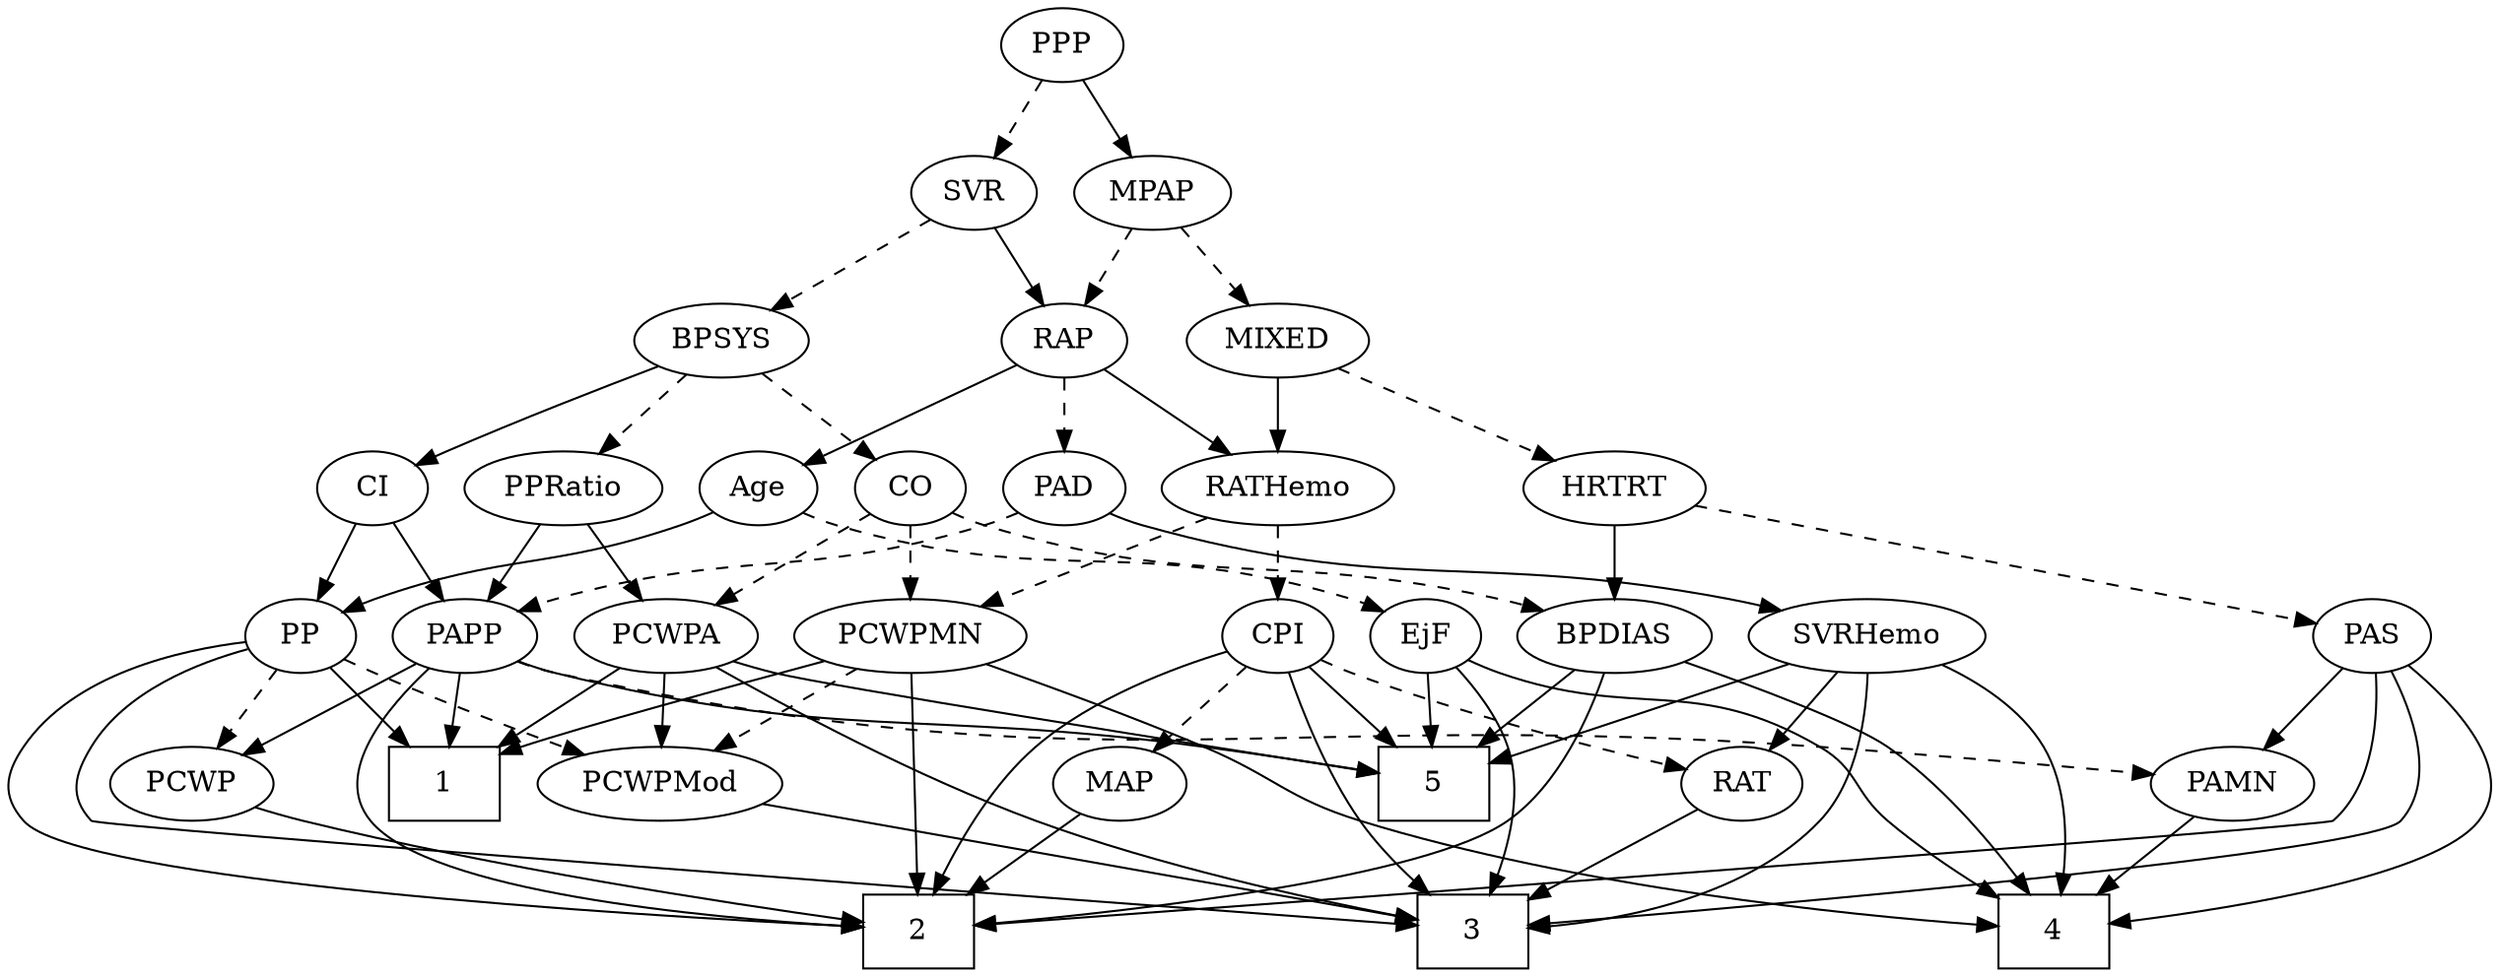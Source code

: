 strict digraph {
	graph [bb="0,0,1169.5,468"];
	node [label="\N"];
	1	[height=0.5,
		pos="202.43,90",
		shape=box,
		width=0.75];
	2	[height=0.5,
		pos="428.43,18",
		shape=box,
		width=0.75];
	3	[height=0.5,
		pos="685.43,18",
		shape=box,
		width=0.75];
	4	[height=0.5,
		pos="964.43,18",
		shape=box,
		width=0.75];
	5	[height=0.5,
		pos="666.43,90",
		shape=box,
		width=0.75];
	Age	[height=0.5,
		pos="344.43,234",
		width=0.75];
	EjF	[height=0.5,
		pos="658.43,162",
		width=0.75];
	Age -> EjF	[pos="e,637.9,173.96 364.95,222.04 369.91,219.75 375.27,217.56 380.43,216 484.49,184.44 518.37,211.56 622.43,180 624.36,179.41 626.32,\
178.74 628.28,178",
		style=dashed];
	PP	[height=0.5,
		pos="138.43,162",
		width=0.75];
	Age -> PP	[pos="e,159.48,173.71 323.37,222.29 318.53,220.04 313.36,217.81 308.43,216 250.54,194.75 232.32,201.25 174.43,180 172.58,179.32 170.69,\
178.58 168.8,177.81",
		style=solid];
	EjF -> 3	[pos="e,693.97,36.154 674.73,147.07 684.83,137.3 696.9,123.3 702.43,108 709.77,87.651 704.32,63.479 697.7,45.465",
		style=solid];
	EjF -> 4	[pos="e,937.35,34.375 679.05,150.34 684,148.04 689.33,145.77 694.43,144 761.65,120.67 788.95,143.84 850.43,108 869.18,97.068 866.88,86.051 \
883.43,72 897.32,60.198 913.99,48.881 928.58,39.757",
		style=solid];
	EjF -> 5	[pos="e,664.47,108.1 660.4,143.7 661.28,135.98 662.34,126.71 663.33,118.11",
		style=solid];
	RAP	[height=0.5,
		pos="490.43,306",
		width=0.77632];
	RAP -> Age	[pos="e,365.96,245.32 468.57,294.52 443.8,282.65 403.26,263.21 375.28,249.79",
		style=solid];
	PAD	[height=0.5,
		pos="490.43,234",
		width=0.79437];
	RAP -> PAD	[pos="e,490.43,252.1 490.43,287.7 490.43,279.98 490.43,270.71 490.43,262.11",
		style=dashed];
	RATHemo	[height=0.5,
		pos="586.43,234",
		width=1.3721];
	RAP -> RATHemo	[pos="e,565.44,250.3 508.48,291.83 522.14,281.88 541.18,267.99 557.02,256.44",
		style=solid];
	MIXED	[height=0.5,
		pos="586.43,306",
		width=1.1193];
	MIXED -> RATHemo	[pos="e,586.43,252.1 586.43,287.7 586.43,279.98 586.43,270.71 586.43,262.11",
		style=solid];
	HRTRT	[height=0.5,
		pos="745.43,234",
		width=1.1013];
	MIXED -> HRTRT	[pos="e,718.05,247.05 614.12,292.81 640.34,281.26 679.88,263.86 708.71,251.16",
		style=dashed];
	MPAP	[height=0.5,
		pos="530.43,378",
		width=0.97491];
	MPAP -> RAP	[pos="e,499.84,323.47 520.95,360.41 516.16,352.04 510.26,341.71 504.92,332.37",
		style=dashed];
	MPAP -> MIXED	[pos="e,573.38,323.31 543.13,361.12 550.19,352.29 559.12,341.13 567.03,331.24",
		style=dashed];
	BPSYS	[height=0.5,
		pos="333.43,306",
		width=1.0471];
	CO	[height=0.5,
		pos="416.43,234",
		width=0.75];
	BPSYS -> CO	[pos="e,400.41,248.5 351.44,289.81 363.52,279.62 379.56,266.09 392.68,255.02",
		style=dashed];
	PPRatio	[height=0.5,
		pos="259.43,234",
		width=1.1013];
	BPSYS -> PPRatio	[pos="e,275.8,250.49 317,289.46 307.04,280.04 294.16,267.85 283.1,257.4",
		style=dashed];
	CI	[height=0.5,
		pos="174.43,234",
		width=0.75];
	BPSYS -> CI	[pos="e,195.69,245.19 305.95,293.48 280.94,282.92 243.06,266.73 210.43,252 208.63,251.19 206.79,250.35 204.93,249.49",
		style=solid];
	SVRHemo	[height=0.5,
		pos="855.43,162",
		width=1.3902];
	PAD -> SVRHemo	[pos="e,818.81,174.45 512.13,222.01 517.36,219.72 523,217.54 528.43,216 644.02,183.12 678.81,204.7 796.43,180 800.53,179.14 804.77,178.14 \
809.01,177.06",
		style=solid];
	PAPP	[height=0.5,
		pos="215.43,162",
		width=0.88464];
	PAD -> PAPP	[pos="e,239.22,174.13 468.67,222.19 463.44,219.9 457.81,217.67 452.43,216 367.41,189.64 340.68,205.56 255.43,180 253.17,179.32 250.87,\
178.56 248.57,177.74",
		style=dashed];
	PCWPA	[height=0.5,
		pos="306.43,162",
		width=1.1555];
	CO -> PCWPA	[pos="e,328.78,177.22 397.26,220.81 380.72,210.28 356.5,194.87 337.24,182.61",
		style=dashed];
	PCWPMN	[height=0.5,
		pos="416.43,162",
		width=1.3902];
	CO -> PCWPMN	[pos="e,416.43,180.1 416.43,215.7 416.43,207.98 416.43,198.71 416.43,190.11",
		style=dashed];
	BPDIAS	[height=0.5,
		pos="745.43,162",
		width=1.1735];
	CO -> BPDIAS	[pos="e,714.39,174.3 436.95,222.04 441.91,219.75 447.27,217.56 452.43,216 556.49,184.44 588.67,205.29 694.43,180 697.8,179.19 701.26,178.26 \
704.72,177.26",
		style=dashed];
	PAS	[height=0.5,
		pos="1111.4,162",
		width=0.75];
	PAS -> 2	[pos="e,455.62,21.117 1113.2,143.97 1114.4,123.54 1112.7,89.816 1092.4,72 1090.9,70.695 605.87,32.821 465.85,21.913",
		style=solid];
	PAS -> 3	[pos="e,712.63,21.283 1120.7,145.04 1130.8,125.39 1143.3,92.129 1125.4,72 1112.1,56.938 826.41,31.075 722.66,22.143",
		style=solid];
	PAS -> 4	[pos="e,991.6,22.179 1128.7,147.98 1150.5,130.05 1182.7,97.115 1163.4,72 1143.9,46.54 1053.8,30.715 1001.8,23.539",
		style=solid];
	PAMN	[height=0.5,
		pos="1047.4,90",
		width=1.011];
	PAS -> PAMN	[pos="e,1061.9,106.8 1097.9,146.15 1089.4,136.94 1078.4,124.91 1068.8,114.43",
		style=solid];
	PAMN -> 4	[pos="e,984.63,36.04 1029.8,74.155 1019,65.003 1004.8,53.061 992.45,42.631",
		style=solid];
	CPI	[height=0.5,
		pos="586.43,162",
		width=0.75];
	RATHemo -> CPI	[pos="e,586.43,180.1 586.43,215.7 586.43,207.98 586.43,198.71 586.43,190.11",
		style=dashed];
	RATHemo -> PCWPMN	[pos="e,448.12,176.05 554.85,220 527.38,208.69 487.4,192.23 457.46,179.9",
		style=dashed];
	CPI -> 2	[pos="e,455.52,32.019 576.52,145.1 564.13,126.11 541.48,94.116 516.43,72 500.86,58.257 481.25,46.051 464.49,36.827",
		style=solid];
	CPI -> 3	[pos="e,664.38,36.156 592.65,144.3 600.05,125.66 613.53,95.094 630.43,72 638.01,61.632 647.73,51.521 656.88,42.957",
		style=solid];
	CPI -> 5	[pos="e,646.97,108.02 602.23,147.17 612.76,137.95 626.88,125.6 639.2,114.82",
		style=solid];
	RAT	[height=0.5,
		pos="814.43,90",
		width=0.75827];
	CPI -> RAT	[pos="e,788.83,96.586 607.49,150.32 612.33,148.07 617.5,145.83 622.43,144 675.85,124.18 740.04,107.92 779.01,98.844",
		style=dashed];
	MAP	[height=0.5,
		pos="476.43,90",
		width=0.84854];
	CPI -> MAP	[pos="e,496.48,103.76 567.26,148.81 550.08,137.87 524.62,121.67 505.02,109.2",
		style=dashed];
	RAT -> 3	[pos="e,712.5,33.692 793.98,77.908 774.54,67.358 744.87,51.256 721.46,38.551",
		style=solid];
	SVR	[height=0.5,
		pos="449.43,378",
		width=0.77632];
	SVR -> RAP	[pos="e,480.97,323.15 458.93,360.76 463.95,352.19 470.22,341.49 475.84,331.9",
		style=solid];
	SVR -> BPSYS	[pos="e,355.98,320.61 429.75,365.13 411.95,354.39 385.45,338.4 364.75,325.9",
		style=dashed];
	PCWPMod	[height=0.5,
		pos="299.43,90",
		width=1.4443];
	PCWPMod -> 3	[pos="e,658.02,23.971 344.46,80.833 421.42,66.877 576.82,38.696 648.12,25.764",
		style=solid];
	PCWPA -> 1	[pos="e,227.99,108.2 284.88,146.5 270.92,137.1 252.45,124.67 236.52,113.95",
		style=solid];
	PCWPA -> 3	[pos="e,658.22,21.302 324.02,145.57 347.84,125.53 392.43,90.861 436.43,72 507.72,41.433 598.3,27.867 648.21,22.358",
		style=solid];
	PCWPA -> 5	[pos="e,639.27,94.246 337.49,149.81 344.02,147.7 350.91,145.64 357.43,144 454.09,119.75 570.56,103.07 629.04,95.546",
		style=solid];
	PCWPA -> PCWPMod	[pos="e,301.14,108.1 304.69,143.7 303.92,135.98 303,126.71 302.14,118.11",
		style=solid];
	PCWPMN -> 1	[pos="e,229.76,104.43 378.61,150.07 335.85,137.67 269.09,118.16 239.26,107.88",
		style=solid];
	PCWPMN -> 2	[pos="e,426.97,36.189 417.87,143.87 419.92,119.67 423.68,75.211 426.11,46.393",
		style=solid];
	PCWPMN -> 4	[pos="e,937.11,21.13 444.39,146.85 484.54,127.11 561.31,91.555 630.43,72 735.63,42.231 864.52,27.726 926.96,22.031",
		style=solid];
	PCWPMN -> PCWPMod	[pos="e,324.61,106.07 391.61,146.15 374.66,136.02 351.99,122.45 333.38,111.31",
		style=dashed];
	SVRHemo -> 3	[pos="e,712.6,18.948 859.7,143.97 863.51,124.47 866.33,92.57 850.43,72 820.4,33.16 761.63,22.3 722.94,19.531",
		style=solid];
	SVRHemo -> 4	[pos="e,968.21,36.287 895.75,151.16 918.44,143.39 945.04,130.07 959.43,108 971.21,89.927 971.64,65.144 969.59,46.318",
		style=solid];
	SVRHemo -> 5	[pos="e,693.5,101.03 821.64,148.49 788.3,136.14 737.47,117.31 703.15,104.6",
		style=solid];
	SVRHemo -> RAT	[pos="e,823.98,107.31 845.5,144.05 840.59,135.68 834.58,125.4 829.15,116.13",
		style=solid];
	BPDIAS -> 2	[pos="e,455.59,21.176 742.04,144 737.05,123.59 725.68,89.896 702.43,72 665.8,43.811 531.57,28.201 465.57,22.078",
		style=solid];
	BPDIAS -> 4	[pos="e,952.56,36.299 776.65,149.87 814.46,136.27 874.26,114.26 883.43,108 908.67,90.747 931.52,64.136 946.47,44.503",
		style=solid];
	BPDIAS -> 5	[pos="e,685.85,108.21 727.89,145.46 717.77,136.5 704.83,125.03 693.44,114.93",
		style=solid];
	MAP -> 2	[pos="e,440.28,36.292 465.53,73.116 459.77,64.716 452.56,54.196 446.03,44.671",
		style=solid];
	PP -> 1	[pos="e,186.85,108.04 152,146.15 160.13,137.26 170.66,125.74 180,115.53",
		style=solid];
	PP -> 2	[pos="e,401.19,20.374 111.63,158.75 80.563,154.54 30.671,142.48 7.4253,108 -1.5186,94.733 -3.1583,83.999 7.4253,72 32.667,43.381 292.84,\
26.37 391.11,20.924",
		style=solid];
	PP -> 3	[pos="e,658.25,21.11 113.22,155.19 89.736,148.29 56.073,134.25 40.425,108 32.233,94.256 29.585,83.768 40.425,72 43.025,69.178 511.3,32.545 \
648.23,21.889",
		style=solid];
	PP -> PCWPMod	[pos="e,267.16,104.26 159.68,150.79 164.51,148.52 169.63,146.15 174.43,144 202.06,131.62 233.43,118.32 257.83,108.14",
		style=dashed];
	PCWP	[height=0.5,
		pos="84.425,90",
		width=0.97491];
	PP -> PCWP	[pos="e,96.751,106.98 126.44,145.46 119.55,136.53 110.74,125.11 102.97,115.04",
		style=dashed];
	PPP	[height=0.5,
		pos="489.43,450",
		width=0.75];
	PPP -> MPAP	[pos="e,520.68,395.63 498.93,432.76 503.88,424.32 510.04,413.8 515.6,404.31",
		style=solid];
	PPP -> SVR	[pos="e,458.65,395.15 480.15,432.76 475.25,424.19 469.14,413.49 463.65,403.9",
		style=dashed];
	PPRatio -> PCWPA	[pos="e,295.37,179.47 270.56,216.41 276.3,207.87 283.41,197.28 289.78,187.79",
		style=solid];
	PPRatio -> PAPP	[pos="e,225.78,179.47 249,216.41 243.68,207.95 237.11,197.49 231.19,188.08",
		style=solid];
	PCWP -> 2	[pos="e,401.27,22.432 111.92,78.616 118.87,76.225 126.37,73.846 133.43,72 224.7,48.123 334.66,31.482 391.06,23.804",
		style=solid];
	CI -> PP	[pos="e,146.73,179.15 166.08,216.76 161.71,208.28 156.28,197.71 151.38,188.2",
		style=solid];
	CI -> PAPP	[pos="e,205.68,179.63 183.93,216.76 188.88,208.32 195.04,197.8 200.6,188.31",
		style=solid];
	PAPP -> 1	[pos="e,205.63,108.28 212.28,144.05 210.85,136.35 209.12,127.03 207.51,118.36",
		style=solid];
	PAPP -> 2	[pos="e,400.98,20.315 197.58,146.77 176.61,128.33 146.99,95.756 166.43,72 194.33,37.888 325.04,25.219 390.65,20.952",
		style=solid];
	PAPP -> 5	[pos="e,639.27,94.065 239.16,149.66 244.42,147.5 250.04,145.46 255.43,144 291.15,134.3 535.02,105.95 629.31,95.198",
		style=solid];
	PAPP -> PAMN	[pos="e,1011.9,94.346 238.66,149.55 244.05,147.35 249.84,145.31 255.43,144 513.31,83.306 586.21,127.39 850.43,108 902.28,104.19 961.74,\
98.941 1001.6,95.285",
		style=dashed];
	PAPP -> PCWP	[pos="e,107.98,103.58 192.91,148.97 171.98,137.79 140.58,121.01 116.94,108.37",
		style=solid];
	HRTRT -> PAS	[pos="e,1085.6,167.93 781.19,226.16 851.16,212.78 1005.5,183.27 1075.5,169.86",
		style=dashed];
	HRTRT -> BPDIAS	[pos="e,745.43,180.1 745.43,215.7 745.43,207.98 745.43,198.71 745.43,190.11",
		style=solid];
}
